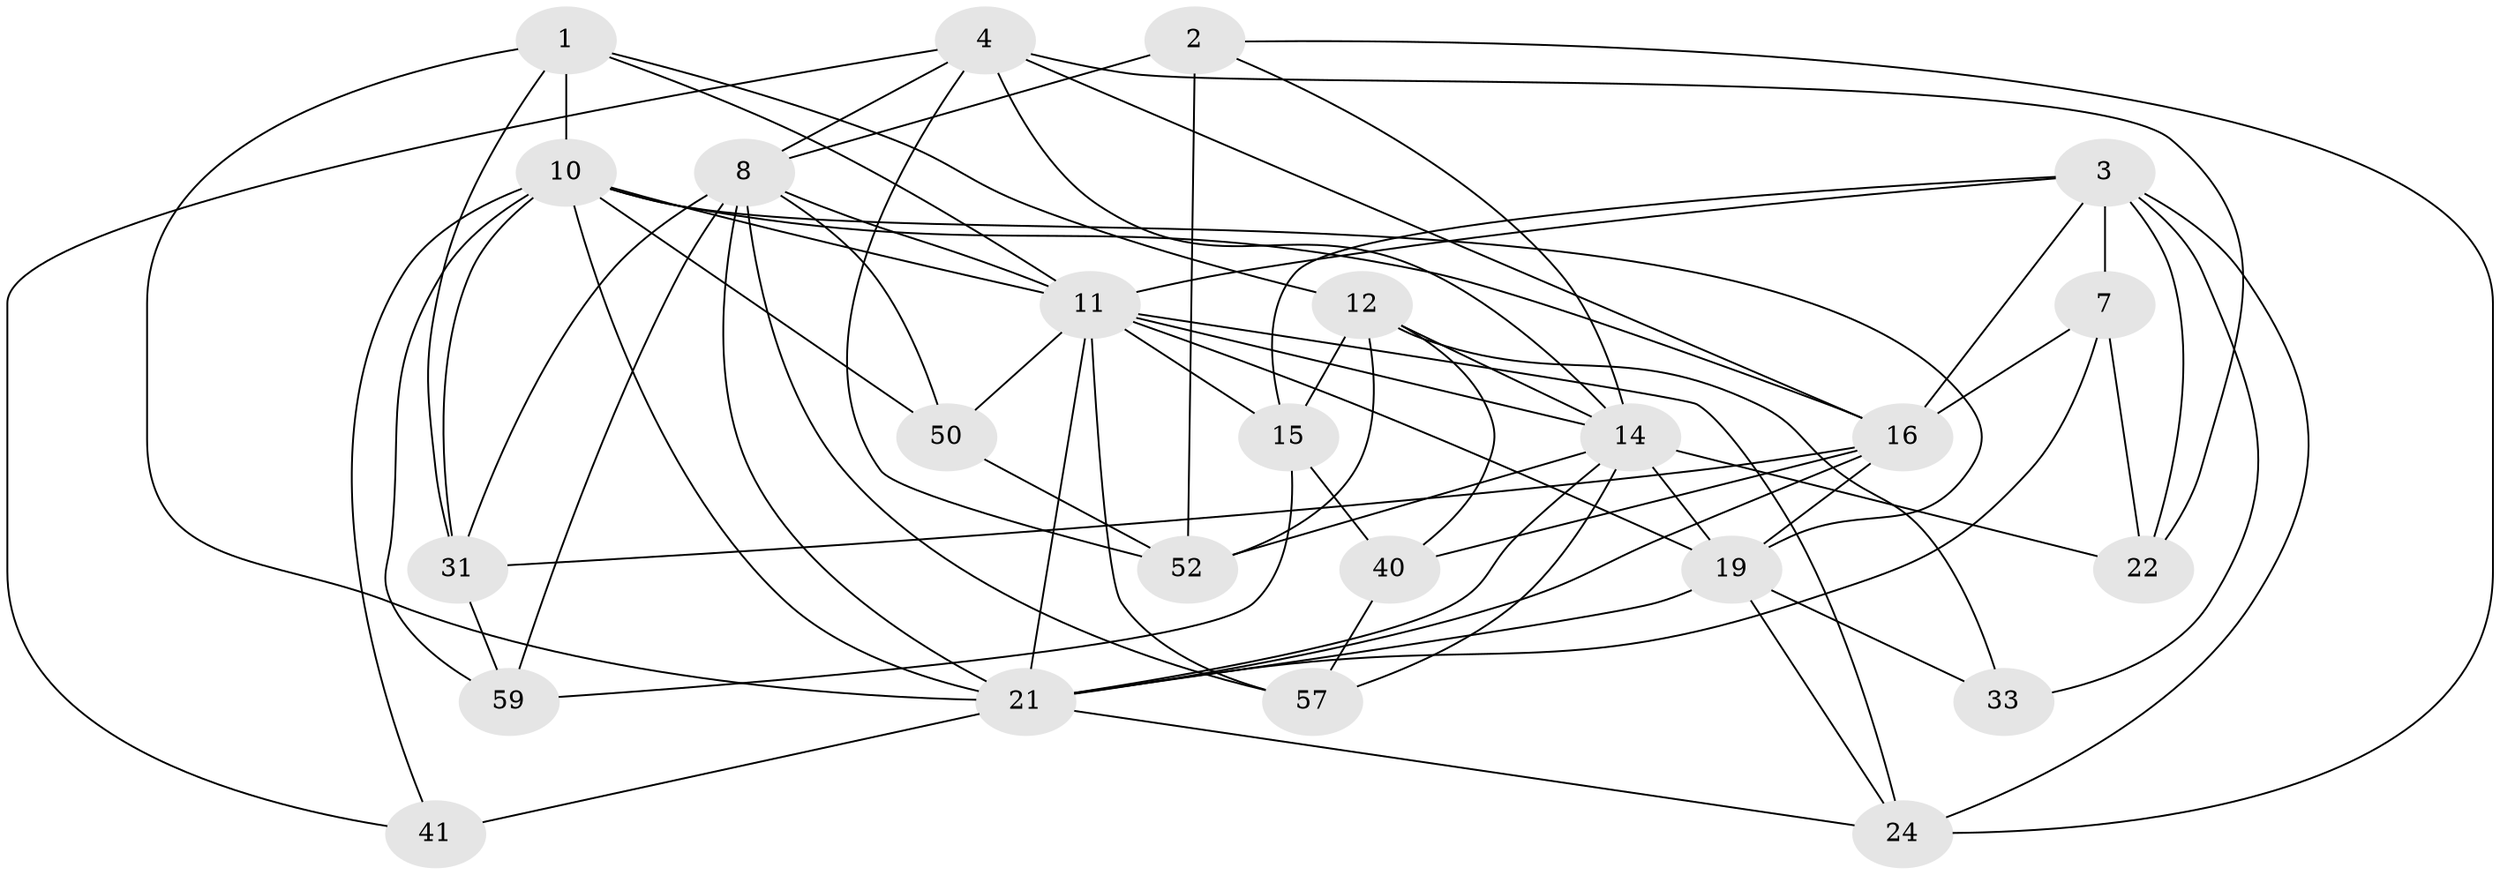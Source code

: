 // original degree distribution, {3: 0.3114754098360656, 2: 0.09836065573770492, 6: 0.11475409836065574, 4: 0.2459016393442623, 5: 0.21311475409836064, 8: 0.01639344262295082}
// Generated by graph-tools (version 1.1) at 2025/18/03/04/25 18:18:31]
// undirected, 24 vertices, 70 edges
graph export_dot {
graph [start="1"]
  node [color=gray90,style=filled];
  1 [super="+36"];
  2 [super="+9"];
  3 [super="+5"];
  4 [super="+43+28"];
  7;
  8 [super="+25"];
  10 [super="+29+30+32"];
  11 [super="+46+17+26"];
  12 [super="+13"];
  14 [super="+61+56+27+18"];
  15;
  16 [super="+39+20+38"];
  19 [super="+47+35+42"];
  21 [super="+49+34"];
  22 [super="+55"];
  24;
  31 [super="+45"];
  33;
  40;
  41;
  50 [super="+51"];
  52;
  57;
  59;
  1 -- 11 [weight=2];
  1 -- 12;
  1 -- 31;
  1 -- 10;
  1 -- 21 [weight=2];
  2 -- 52 [weight=2];
  2 -- 8;
  2 -- 24;
  2 -- 14;
  3 -- 24;
  3 -- 16;
  3 -- 33;
  3 -- 22;
  3 -- 7;
  3 -- 11;
  3 -- 15;
  4 -- 41;
  4 -- 22;
  4 -- 52;
  4 -- 8;
  4 -- 16;
  4 -- 14;
  7 -- 22;
  7 -- 16;
  7 -- 21;
  8 -- 57;
  8 -- 50;
  8 -- 11;
  8 -- 59;
  8 -- 31;
  8 -- 21;
  10 -- 50;
  10 -- 59;
  10 -- 21 [weight=2];
  10 -- 31;
  10 -- 41;
  10 -- 19;
  10 -- 16;
  10 -- 11;
  11 -- 24;
  11 -- 50;
  11 -- 57;
  11 -- 14 [weight=3];
  11 -- 19;
  11 -- 21;
  11 -- 15;
  12 -- 33;
  12 -- 52;
  12 -- 40;
  12 -- 14;
  12 -- 15;
  14 -- 19 [weight=2];
  14 -- 22 [weight=2];
  14 -- 57;
  14 -- 21;
  14 -- 52;
  15 -- 59;
  15 -- 40;
  16 -- 40;
  16 -- 19;
  16 -- 21 [weight=2];
  16 -- 31;
  19 -- 33;
  19 -- 24;
  19 -- 21 [weight=3];
  21 -- 24;
  21 -- 41 [weight=2];
  31 -- 59;
  40 -- 57;
  50 -- 52;
}
